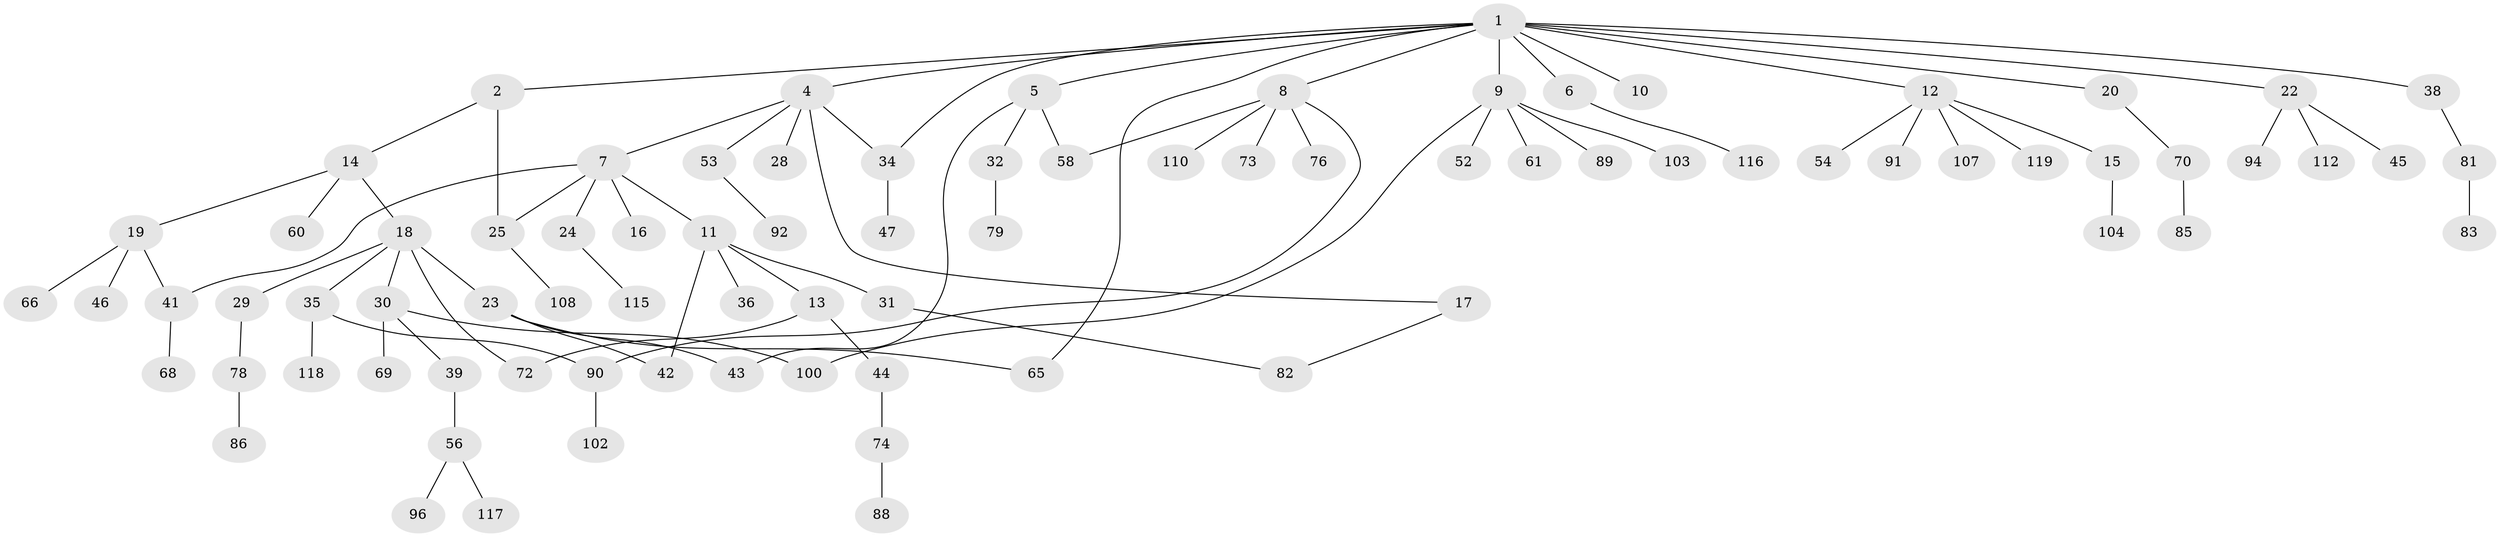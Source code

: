// Generated by graph-tools (version 1.1) at 2025/51/02/27/25 19:51:41]
// undirected, 83 vertices, 93 edges
graph export_dot {
graph [start="1"]
  node [color=gray90,style=filled];
  1 [super="+3"];
  2;
  4 [super="+57"];
  5 [super="+27"];
  6 [super="+55"];
  7 [super="+63"];
  8 [super="+106"];
  9 [super="+64"];
  10 [super="+26"];
  11 [super="+33"];
  12 [super="+48"];
  13;
  14;
  15 [super="+21"];
  16;
  17 [super="+51"];
  18 [super="+80"];
  19 [super="+49"];
  20 [super="+113"];
  22 [super="+87"];
  23 [super="+37"];
  24 [super="+114"];
  25 [super="+62"];
  28;
  29 [super="+105"];
  30;
  31;
  32 [super="+40"];
  34 [super="+97"];
  35 [super="+67"];
  36 [super="+50"];
  38 [super="+59"];
  39;
  41;
  42 [super="+77"];
  43 [super="+99"];
  44;
  45;
  46;
  47;
  52;
  53;
  54;
  56 [super="+71"];
  58;
  60;
  61;
  65;
  66;
  68;
  69;
  70;
  72 [super="+101"];
  73;
  74 [super="+75"];
  76 [super="+93"];
  78 [super="+84"];
  79;
  81;
  82;
  83;
  85 [super="+109"];
  86 [super="+98"];
  88 [super="+95"];
  89;
  90;
  91;
  92;
  94;
  96 [super="+111"];
  100;
  102;
  103;
  104;
  107;
  108;
  110;
  112;
  115;
  116;
  117;
  118;
  119;
  1 -- 2;
  1 -- 5;
  1 -- 6;
  1 -- 8;
  1 -- 9;
  1 -- 10;
  1 -- 20;
  1 -- 22;
  1 -- 38;
  1 -- 65;
  1 -- 4;
  1 -- 12;
  1 -- 34;
  2 -- 14;
  2 -- 25;
  4 -- 7;
  4 -- 17;
  4 -- 28;
  4 -- 34;
  4 -- 53;
  5 -- 58;
  5 -- 32;
  5 -- 43;
  6 -- 116;
  7 -- 11;
  7 -- 16;
  7 -- 24;
  7 -- 41;
  7 -- 25;
  8 -- 73;
  8 -- 76;
  8 -- 110;
  8 -- 90;
  8 -- 58;
  9 -- 52;
  9 -- 61;
  9 -- 89;
  9 -- 100;
  9 -- 103;
  11 -- 13;
  11 -- 31;
  11 -- 42;
  11 -- 36;
  12 -- 15;
  12 -- 91;
  12 -- 107;
  12 -- 54;
  12 -- 119;
  13 -- 44;
  13 -- 72;
  14 -- 18;
  14 -- 19;
  14 -- 60;
  15 -- 104;
  17 -- 82;
  18 -- 23 [weight=2];
  18 -- 29;
  18 -- 30;
  18 -- 35;
  18 -- 72;
  19 -- 41;
  19 -- 46;
  19 -- 66;
  20 -- 70;
  22 -- 45;
  22 -- 94;
  22 -- 112;
  23 -- 42;
  23 -- 65;
  23 -- 43;
  24 -- 115;
  25 -- 108;
  29 -- 78;
  30 -- 39;
  30 -- 69;
  30 -- 100;
  31 -- 82;
  32 -- 79;
  34 -- 47;
  35 -- 90;
  35 -- 118;
  38 -- 81;
  39 -- 56;
  41 -- 68;
  44 -- 74;
  53 -- 92;
  56 -- 96;
  56 -- 117;
  70 -- 85;
  74 -- 88;
  78 -- 86;
  81 -- 83;
  90 -- 102;
}
